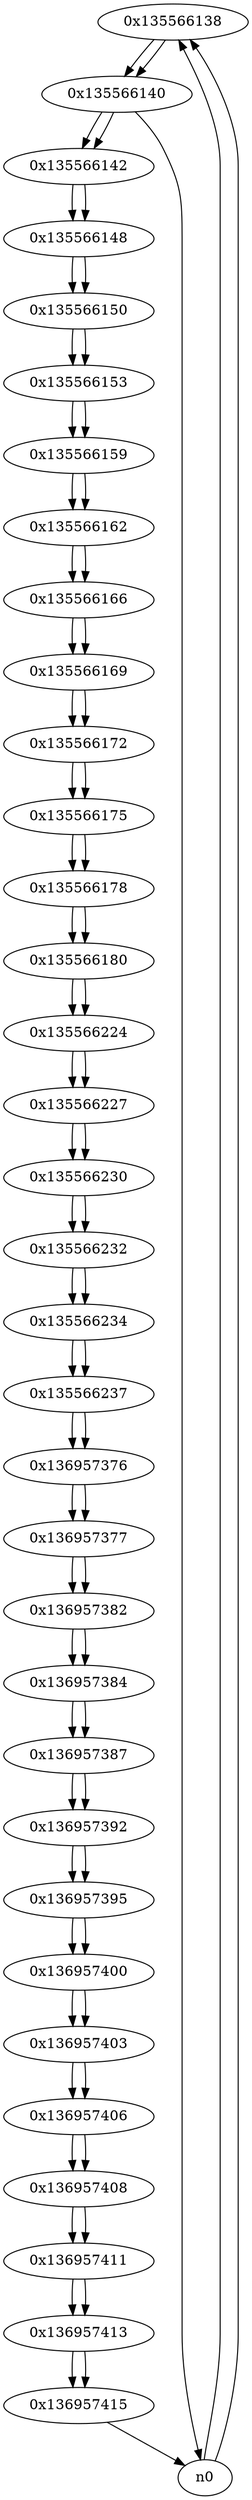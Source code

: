 digraph G{
/* nodes */
  n1 [label="0x135566138"]
  n2 [label="0x135566140"]
  n3 [label="0x135566142"]
  n4 [label="0x135566148"]
  n5 [label="0x135566150"]
  n6 [label="0x135566153"]
  n7 [label="0x135566159"]
  n8 [label="0x135566162"]
  n9 [label="0x135566166"]
  n10 [label="0x135566169"]
  n11 [label="0x135566172"]
  n12 [label="0x135566175"]
  n13 [label="0x135566178"]
  n14 [label="0x135566180"]
  n15 [label="0x135566224"]
  n16 [label="0x135566227"]
  n17 [label="0x135566230"]
  n18 [label="0x135566232"]
  n19 [label="0x135566234"]
  n20 [label="0x135566237"]
  n21 [label="0x136957376"]
  n22 [label="0x136957377"]
  n23 [label="0x136957382"]
  n24 [label="0x136957384"]
  n25 [label="0x136957387"]
  n26 [label="0x136957392"]
  n27 [label="0x136957395"]
  n28 [label="0x136957400"]
  n29 [label="0x136957403"]
  n30 [label="0x136957406"]
  n31 [label="0x136957408"]
  n32 [label="0x136957411"]
  n33 [label="0x136957413"]
  n34 [label="0x136957415"]
/* edges */
n1 -> n2;
n0 -> n1;
n0 -> n1;
n2 -> n3;
n2 -> n0;
n1 -> n2;
n3 -> n4;
n2 -> n3;
n4 -> n5;
n3 -> n4;
n5 -> n6;
n4 -> n5;
n6 -> n7;
n5 -> n6;
n7 -> n8;
n6 -> n7;
n8 -> n9;
n7 -> n8;
n9 -> n10;
n8 -> n9;
n10 -> n11;
n9 -> n10;
n11 -> n12;
n10 -> n11;
n12 -> n13;
n11 -> n12;
n13 -> n14;
n12 -> n13;
n14 -> n15;
n13 -> n14;
n15 -> n16;
n14 -> n15;
n16 -> n17;
n15 -> n16;
n17 -> n18;
n16 -> n17;
n18 -> n19;
n17 -> n18;
n19 -> n20;
n18 -> n19;
n20 -> n21;
n19 -> n20;
n21 -> n22;
n20 -> n21;
n22 -> n23;
n21 -> n22;
n23 -> n24;
n22 -> n23;
n24 -> n25;
n23 -> n24;
n25 -> n26;
n24 -> n25;
n26 -> n27;
n25 -> n26;
n27 -> n28;
n26 -> n27;
n28 -> n29;
n27 -> n28;
n29 -> n30;
n28 -> n29;
n30 -> n31;
n29 -> n30;
n31 -> n32;
n30 -> n31;
n32 -> n33;
n31 -> n32;
n33 -> n34;
n32 -> n33;
n34 -> n0;
n33 -> n34;
}
